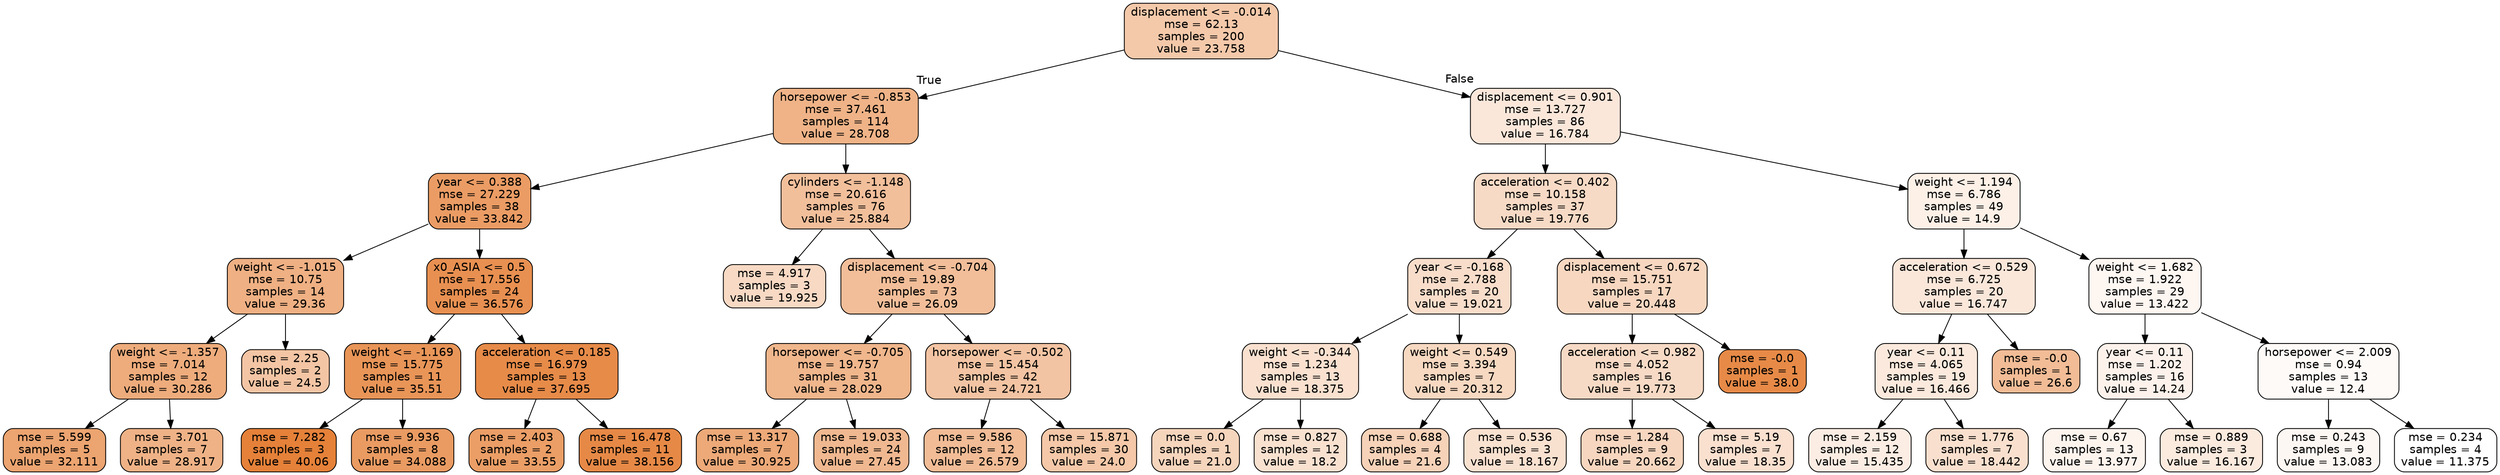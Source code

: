 digraph Tree {
node [shape=box, style="filled, rounded", color="black", fontname=helvetica] ;
edge [fontname=helvetica] ;
0 [label="displacement <= -0.014\nmse = 62.13\nsamples = 200\nvalue = 23.758", fillcolor="#f4c9aa"] ;
1 [label="horsepower <= -0.853\nmse = 37.461\nsamples = 114\nvalue = 28.708", fillcolor="#efb387"] ;
0 -> 1 [labeldistance=2.5, labelangle=45, headlabel="True"] ;
2 [label="year <= 0.388\nmse = 27.229\nsamples = 38\nvalue = 33.842", fillcolor="#eb9c64"] ;
1 -> 2 ;
3 [label="weight <= -1.015\nmse = 10.75\nsamples = 14\nvalue = 29.36", fillcolor="#efb083"] ;
2 -> 3 ;
4 [label="weight <= -1.357\nmse = 7.014\nsamples = 12\nvalue = 30.286", fillcolor="#eeac7c"] ;
3 -> 4 ;
5 [label="mse = 5.599\nsamples = 5\nvalue = 32.111", fillcolor="#eca470"] ;
4 -> 5 ;
6 [label="mse = 3.701\nsamples = 7\nvalue = 28.917", fillcolor="#efb286"] ;
4 -> 6 ;
7 [label="mse = 2.25\nsamples = 2\nvalue = 24.5", fillcolor="#f3c5a4"] ;
3 -> 7 ;
8 [label="x0_ASIA <= 0.5\nmse = 17.556\nsamples = 24\nvalue = 36.576", fillcolor="#e89051"] ;
2 -> 8 ;
9 [label="weight <= -1.169\nmse = 15.775\nsamples = 11\nvalue = 35.51", fillcolor="#e99558"] ;
8 -> 9 ;
10 [label="mse = 7.282\nsamples = 3\nvalue = 40.06", fillcolor="#e58139"] ;
9 -> 10 ;
11 [label="mse = 9.936\nsamples = 8\nvalue = 34.088", fillcolor="#ea9b62"] ;
9 -> 11 ;
12 [label="acceleration <= 0.185\nmse = 16.979\nsamples = 13\nvalue = 37.695", fillcolor="#e78b49"] ;
8 -> 12 ;
13 [label="mse = 2.403\nsamples = 2\nvalue = 33.55", fillcolor="#eb9e66"] ;
12 -> 13 ;
14 [label="mse = 16.478\nsamples = 11\nvalue = 38.156", fillcolor="#e78946"] ;
12 -> 14 ;
15 [label="cylinders <= -1.148\nmse = 20.616\nsamples = 76\nvalue = 25.884", fillcolor="#f2bf9b"] ;
1 -> 15 ;
16 [label="mse = 4.917\nsamples = 3\nvalue = 19.925", fillcolor="#f7d9c4"] ;
15 -> 16 ;
17 [label="displacement <= -0.704\nmse = 19.89\nsamples = 73\nvalue = 26.09", fillcolor="#f2be99"] ;
15 -> 17 ;
18 [label="horsepower <= -0.705\nmse = 19.757\nsamples = 31\nvalue = 28.029", fillcolor="#f0b68c"] ;
17 -> 18 ;
19 [label="mse = 13.317\nsamples = 7\nvalue = 30.925", fillcolor="#eda978"] ;
18 -> 19 ;
20 [label="mse = 19.033\nsamples = 24\nvalue = 27.45", fillcolor="#f0b890"] ;
18 -> 20 ;
21 [label="horsepower <= -0.502\nmse = 15.454\nsamples = 42\nvalue = 24.721", fillcolor="#f3c4a3"] ;
17 -> 21 ;
22 [label="mse = 9.586\nsamples = 12\nvalue = 26.579", fillcolor="#f1bc96"] ;
21 -> 22 ;
23 [label="mse = 15.871\nsamples = 30\nvalue = 24.0", fillcolor="#f4c8a8"] ;
21 -> 23 ;
24 [label="displacement <= 0.901\nmse = 13.727\nsamples = 86\nvalue = 16.784", fillcolor="#fae7da"] ;
0 -> 24 [labeldistance=2.5, labelangle=-45, headlabel="False"] ;
25 [label="acceleration <= 0.402\nmse = 10.158\nsamples = 37\nvalue = 19.776", fillcolor="#f7dac5"] ;
24 -> 25 ;
26 [label="year <= -0.168\nmse = 2.788\nsamples = 20\nvalue = 19.021", fillcolor="#f8ddca"] ;
25 -> 26 ;
27 [label="weight <= -0.344\nmse = 1.234\nsamples = 13\nvalue = 18.375", fillcolor="#f9e0cf"] ;
26 -> 27 ;
28 [label="mse = 0.0\nsamples = 1\nvalue = 21.0", fillcolor="#f6d5bd"] ;
27 -> 28 ;
29 [label="mse = 0.827\nsamples = 12\nvalue = 18.2", fillcolor="#f9e1d0"] ;
27 -> 29 ;
30 [label="weight <= 0.549\nmse = 3.394\nsamples = 7\nvalue = 20.312", fillcolor="#f7d8c1"] ;
26 -> 30 ;
31 [label="mse = 0.688\nsamples = 4\nvalue = 21.6", fillcolor="#f6d2b8"] ;
30 -> 31 ;
32 [label="mse = 0.536\nsamples = 3\nvalue = 18.167", fillcolor="#f9e1d0"] ;
30 -> 32 ;
33 [label="displacement <= 0.672\nmse = 15.751\nsamples = 17\nvalue = 20.448", fillcolor="#f7d7c0"] ;
25 -> 33 ;
34 [label="acceleration <= 0.982\nmse = 4.052\nsamples = 16\nvalue = 19.773", fillcolor="#f7dac5"] ;
33 -> 34 ;
35 [label="mse = 1.284\nsamples = 9\nvalue = 20.662", fillcolor="#f7d6bf"] ;
34 -> 35 ;
36 [label="mse = 5.19\nsamples = 7\nvalue = 18.35", fillcolor="#f9e0cf"] ;
34 -> 36 ;
37 [label="mse = -0.0\nsamples = 1\nvalue = 38.0", fillcolor="#e78a47"] ;
33 -> 37 ;
38 [label="weight <= 1.194\nmse = 6.786\nsamples = 49\nvalue = 14.9", fillcolor="#fcf0e7"] ;
24 -> 38 ;
39 [label="acceleration <= 0.529\nmse = 6.725\nsamples = 20\nvalue = 16.747", fillcolor="#fae7da"] ;
38 -> 39 ;
40 [label="year <= 0.11\nmse = 4.065\nsamples = 19\nvalue = 16.466", fillcolor="#fae9dc"] ;
39 -> 40 ;
41 [label="mse = 2.159\nsamples = 12\nvalue = 15.435", fillcolor="#fbede3"] ;
40 -> 41 ;
42 [label="mse = 1.776\nsamples = 7\nvalue = 18.442", fillcolor="#f9e0ce"] ;
40 -> 42 ;
43 [label="mse = -0.0\nsamples = 1\nvalue = 26.6", fillcolor="#f1bc96"] ;
39 -> 43 ;
44 [label="weight <= 1.682\nmse = 1.922\nsamples = 29\nvalue = 13.422", fillcolor="#fdf6f1"] ;
38 -> 44 ;
45 [label="year <= 0.11\nmse = 1.202\nsamples = 16\nvalue = 14.24", fillcolor="#fcf2eb"] ;
44 -> 45 ;
46 [label="mse = 0.67\nsamples = 13\nvalue = 13.977", fillcolor="#fdf4ed"] ;
45 -> 46 ;
47 [label="mse = 0.889\nsamples = 3\nvalue = 16.167", fillcolor="#fbeade"] ;
45 -> 47 ;
48 [label="horsepower <= 2.009\nmse = 0.94\nsamples = 13\nvalue = 12.4", fillcolor="#fefaf8"] ;
44 -> 48 ;
49 [label="mse = 0.243\nsamples = 9\nvalue = 13.083", fillcolor="#fdf7f3"] ;
48 -> 49 ;
50 [label="mse = 0.234\nsamples = 4\nvalue = 11.375", fillcolor="#ffffff"] ;
48 -> 50 ;
}